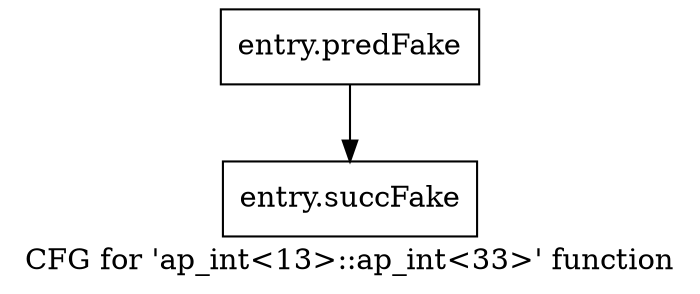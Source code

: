 digraph "CFG for 'ap_int\<13\>::ap_int\<33\>' function" {
	label="CFG for 'ap_int\<13\>::ap_int\<33\>' function";

	Node0x598e5b0 [shape=record,filename="",linenumber="",label="{entry.predFake}"];
	Node0x598e5b0 -> Node0x5ad2e60[ callList="" memoryops="" filename="/home/omerfaruk/tools/Xilinx/Vitis_HLS/2023.2/include/ap_int.h" execusionnum="3"];
	Node0x5ad2e60 [shape=record,filename="/home/omerfaruk/tools/Xilinx/Vitis_HLS/2023.2/include/ap_int.h",linenumber="30",label="{entry.succFake}"];
}

